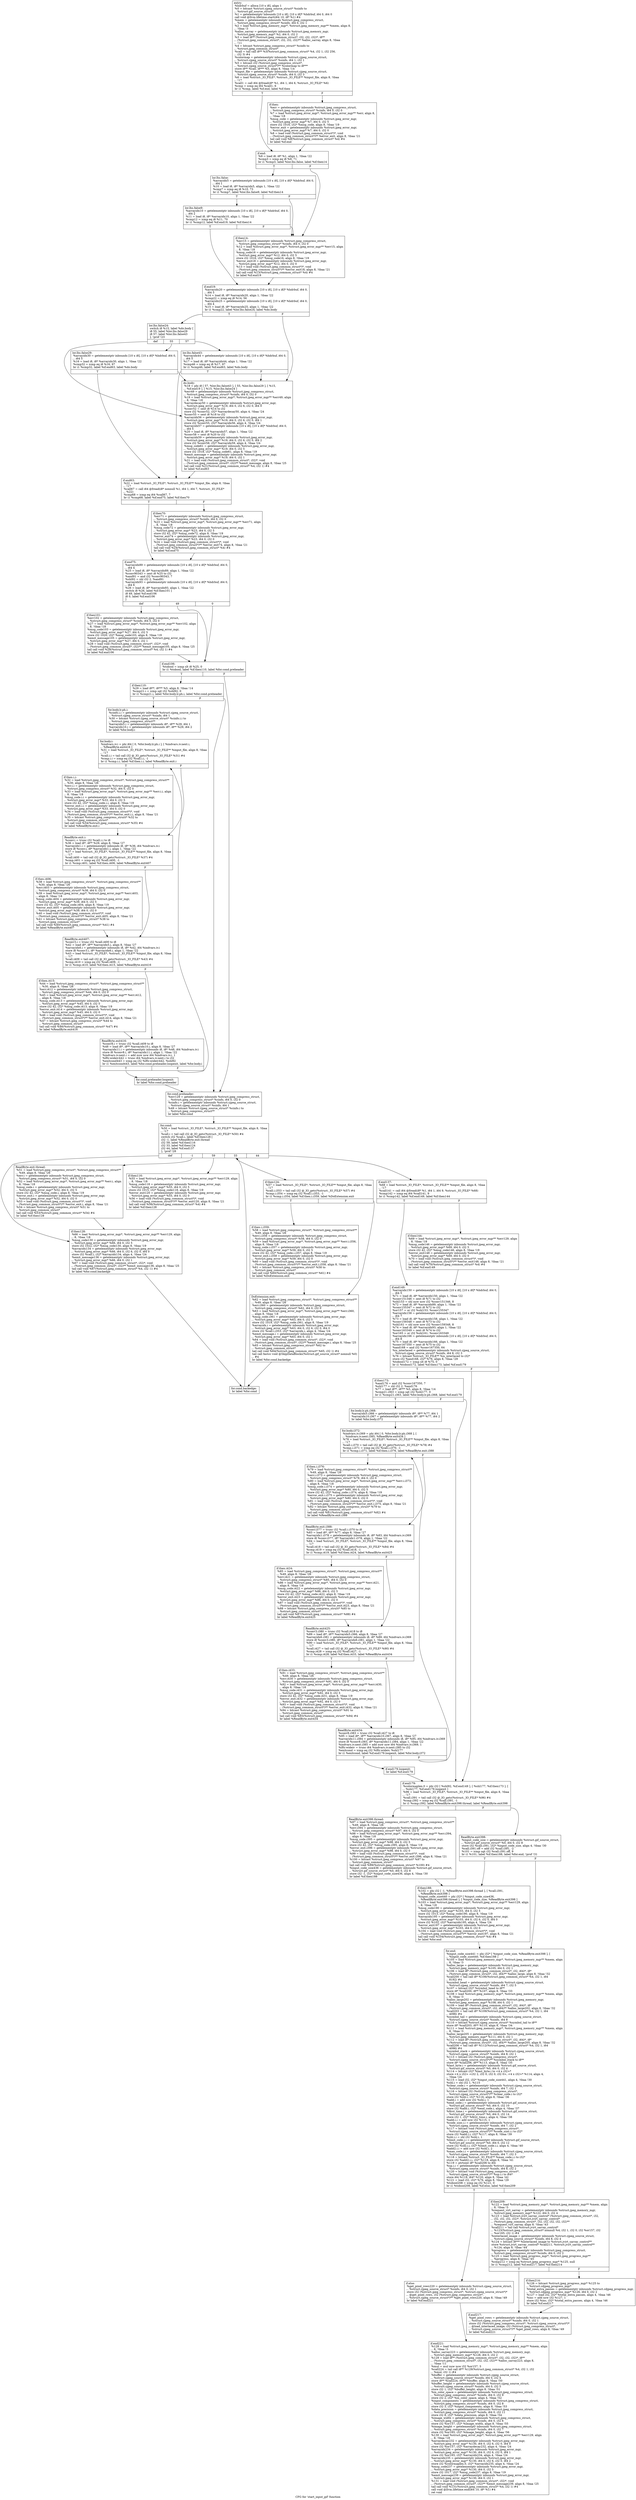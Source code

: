digraph "CFG for 'start_input_gif' function" {
	label="CFG for 'start_input_gif' function";

	Node0x69e8840 [shape=record,label="{entry:\l  %hdrbuf = alloca [10 x i8], align 1\l  %0 = bitcast %struct.cjpeg_source_struct* %sinfo to\l... %struct.gif_source_struct*\l  %1 = getelementptr inbounds [10 x i8], [10 x i8]* %hdrbuf, i64 0, i64 0\l  call void @llvm.lifetime.start(i64 10, i8* %1) #4\l  %mem = getelementptr inbounds %struct.jpeg_compress_struct,\l... %struct.jpeg_compress_struct* %cinfo, i64 0, i32 1\l  %2 = load %struct.jpeg_memory_mgr*, %struct.jpeg_memory_mgr** %mem, align 8,\l... !tbaa !3\l  %alloc_sarray = getelementptr inbounds %struct.jpeg_memory_mgr,\l... %struct.jpeg_memory_mgr* %2, i64 0, i32 2\l  %3 = load i8** (%struct.jpeg_common_struct*, i32, i32, i32)*, i8**\l... (%struct.jpeg_common_struct*, i32, i32, i32)** %alloc_sarray, align 8, !tbaa\l... !11\l  %4 = bitcast %struct.jpeg_compress_struct* %cinfo to\l... %struct.jpeg_common_struct*\l  %call = tail call i8** %3(%struct.jpeg_common_struct* %4, i32 1, i32 256,\l... i32 3) #4\l  %colormap = getelementptr inbounds %struct.cjpeg_source_struct,\l... %struct.cjpeg_source_struct* %sinfo, i64 1, i32 1\l  %5 = bitcast i32 (%struct.jpeg_compress_struct*,\l... %struct.cjpeg_source_struct*)** %colormap to i8***\l  store i8** %call, i8*** %5, align 8, !tbaa !14\l  %input_file = getelementptr inbounds %struct.cjpeg_source_struct,\l... %struct.cjpeg_source_struct* %sinfo, i64 0, i32 3\l  %6 = load %struct._IO_FILE*, %struct._IO_FILE** %input_file, align 8, !tbaa\l... !17\l  %call1 = call i64 @fread(i8* %1, i64 1, i64 6, %struct._IO_FILE* %6)\l  %cmp = icmp eq i64 %call1, 6\l  br i1 %cmp, label %if.end, label %if.then\l|{<s0>T|<s1>F}}"];
	Node0x69e8840:s0 -> Node0x69ea860;
	Node0x69e8840:s1 -> Node0x69ea930;
	Node0x69ea930 [shape=record,label="{if.then:                                          \l  %err = getelementptr inbounds %struct.jpeg_compress_struct,\l... %struct.jpeg_compress_struct* %cinfo, i64 0, i32 0\l  %7 = load %struct.jpeg_error_mgr*, %struct.jpeg_error_mgr** %err, align 8,\l... !tbaa !18\l  %msg_code = getelementptr inbounds %struct.jpeg_error_mgr,\l... %struct.jpeg_error_mgr* %7, i64 0, i32 5\l  store i32 1016, i32* %msg_code, align 8, !tbaa !19\l  %error_exit = getelementptr inbounds %struct.jpeg_error_mgr,\l... %struct.jpeg_error_mgr* %7, i64 0, i32 0\l  %8 = load void (%struct.jpeg_common_struct*)*, void\l... (%struct.jpeg_common_struct*)** %error_exit, align 8, !tbaa !21\l  tail call void %8(%struct.jpeg_common_struct* %4) #4\l  br label %if.end\l}"];
	Node0x69ea930 -> Node0x69ea860;
	Node0x69ea860 [shape=record,label="{if.end:                                           \l  %9 = load i8, i8* %1, align 1, !tbaa !22\l  %cmp3 = icmp eq i8 %9, 71\l  br i1 %cmp3, label %lor.lhs.false, label %if.then14\l|{<s0>T|<s1>F}}"];
	Node0x69ea860:s0 -> Node0x69eb650;
	Node0x69ea860:s1 -> Node0x69eb730;
	Node0x69eb650 [shape=record,label="{lor.lhs.false:                                    \l  %arrayidx5 = getelementptr inbounds [10 x i8], [10 x i8]* %hdrbuf, i64 0,\l... i64 1\l  %10 = load i8, i8* %arrayidx5, align 1, !tbaa !22\l  %cmp7 = icmp eq i8 %10, 73\l  br i1 %cmp7, label %lor.lhs.false9, label %if.then14\l|{<s0>T|<s1>F}}"];
	Node0x69eb650:s0 -> Node0x69ec060;
	Node0x69eb650:s1 -> Node0x69eb730;
	Node0x69ec060 [shape=record,label="{lor.lhs.false9:                                   \l  %arrayidx10 = getelementptr inbounds [10 x i8], [10 x i8]* %hdrbuf, i64 0,\l... i64 2\l  %11 = load i8, i8* %arrayidx10, align 1, !tbaa !22\l  %cmp12 = icmp eq i8 %11, 70\l  br i1 %cmp12, label %if.end19, label %if.then14\l|{<s0>T|<s1>F}}"];
	Node0x69ec060:s0 -> Node0x69ec3c0;
	Node0x69ec060:s1 -> Node0x69eb730;
	Node0x69eb730 [shape=record,label="{if.then14:                                        \l  %err15 = getelementptr inbounds %struct.jpeg_compress_struct,\l... %struct.jpeg_compress_struct* %cinfo, i64 0, i32 0\l  %12 = load %struct.jpeg_error_mgr*, %struct.jpeg_error_mgr** %err15, align\l... 8, !tbaa !18\l  %msg_code16 = getelementptr inbounds %struct.jpeg_error_mgr,\l... %struct.jpeg_error_mgr* %12, i64 0, i32 5\l  store i32 1016, i32* %msg_code16, align 8, !tbaa !19\l  %error_exit18 = getelementptr inbounds %struct.jpeg_error_mgr,\l... %struct.jpeg_error_mgr* %12, i64 0, i32 0\l  %13 = load void (%struct.jpeg_common_struct*)*, void\l... (%struct.jpeg_common_struct*)** %error_exit18, align 8, !tbaa !21\l  tail call void %13(%struct.jpeg_common_struct* %4) #4\l  br label %if.end19\l}"];
	Node0x69eb730 -> Node0x69ec3c0;
	Node0x69ec3c0 [shape=record,label="{if.end19:                                         \l  %arrayidx20 = getelementptr inbounds [10 x i8], [10 x i8]* %hdrbuf, i64 0,\l... i64 3\l  %14 = load i8, i8* %arrayidx20, align 1, !tbaa !22\l  %cmp22 = icmp eq i8 %14, 56\l  %arrayidx25 = getelementptr inbounds [10 x i8], [10 x i8]* %hdrbuf, i64 0,\l... i64 4\l  %15 = load i8, i8* %arrayidx25, align 1, !tbaa !22\l  br i1 %cmp22, label %lor.lhs.false24, label %do.body\l|{<s0>T|<s1>F}}"];
	Node0x69ec3c0:s0 -> Node0x69ee0f0;
	Node0x69ec3c0:s1 -> Node0x69ee1d0;
	Node0x69ee0f0 [shape=record,label="{lor.lhs.false24:                                  \l  switch i8 %15, label %do.body [\l    i8 55, label %lor.lhs.false29\l    i8 57, label %lor.lhs.false43\l  ], !prof !23\l|{<s0>def|<s1>55|<s2>57}}"];
	Node0x69ee0f0:s0 -> Node0x69ee1d0;
	Node0x69ee0f0:s1 -> Node0x69ee370;
	Node0x69ee0f0:s2 -> Node0x69ee430;
	Node0x69ee370 [shape=record,label="{lor.lhs.false29:                                  \l  %arrayidx30 = getelementptr inbounds [10 x i8], [10 x i8]* %hdrbuf, i64 0,\l... i64 5\l  %16 = load i8, i8* %arrayidx30, align 1, !tbaa !22\l  %cmp32 = icmp eq i8 %16, 97\l  br i1 %cmp32, label %if.end63, label %do.body\l|{<s0>T|<s1>F}}"];
	Node0x69ee370:s0 -> Node0x69eedd0;
	Node0x69ee370:s1 -> Node0x69ee1d0;
	Node0x69ee430 [shape=record,label="{lor.lhs.false43:                                  \l  %arrayidx44 = getelementptr inbounds [10 x i8], [10 x i8]* %hdrbuf, i64 0,\l... i64 5\l  %17 = load i8, i8* %arrayidx44, align 1, !tbaa !22\l  %cmp46 = icmp eq i8 %17, 97\l  br i1 %cmp46, label %if.end63, label %do.body\l|{<s0>T|<s1>F}}"];
	Node0x69ee430:s0 -> Node0x69eedd0;
	Node0x69ee430:s1 -> Node0x69ee1d0;
	Node0x69ee1d0 [shape=record,label="{do.body:                                          \l  %18 = phi i8 [ 57, %lor.lhs.false43 ], [ 55, %lor.lhs.false29 ], [ %15,\l... %if.end19 ], [ %15, %lor.lhs.false24 ]\l  %err49 = getelementptr inbounds %struct.jpeg_compress_struct,\l... %struct.jpeg_compress_struct* %cinfo, i64 0, i32 0\l  %19 = load %struct.jpeg_error_mgr*, %struct.jpeg_error_mgr** %err49, align\l... 8, !tbaa !18\l  %arraydecay50 = getelementptr inbounds %struct.jpeg_error_mgr,\l... %struct.jpeg_error_mgr* %19, i64 0, i32 6, i32 0, i64 0\l  %conv52 = sext i8 %14 to i32\l  store i32 %conv52, i32* %arraydecay50, align 4, !tbaa !24\l  %conv55 = sext i8 %18 to i32\l  %arrayidx56 = getelementptr inbounds %struct.jpeg_error_mgr,\l... %struct.jpeg_error_mgr* %19, i64 0, i32 6, i32 0, i64 1\l  store i32 %conv55, i32* %arrayidx56, align 4, !tbaa !24\l  %arrayidx57 = getelementptr inbounds [10 x i8], [10 x i8]* %hdrbuf, i64 0,\l... i64 5\l  %20 = load i8, i8* %arrayidx57, align 1, !tbaa !22\l  %conv58 = sext i8 %20 to i32\l  %arrayidx59 = getelementptr inbounds %struct.jpeg_error_mgr,\l... %struct.jpeg_error_mgr* %19, i64 0, i32 6, i32 0, i64 2\l  store i32 %conv58, i32* %arrayidx59, align 4, !tbaa !24\l  %msg_code61 = getelementptr inbounds %struct.jpeg_error_mgr,\l... %struct.jpeg_error_mgr* %19, i64 0, i32 5\l  store i32 1018, i32* %msg_code61, align 8, !tbaa !19\l  %emit_message = getelementptr inbounds %struct.jpeg_error_mgr,\l... %struct.jpeg_error_mgr* %19, i64 0, i32 1\l  %21 = load void (%struct.jpeg_common_struct*, i32)*, void\l... (%struct.jpeg_common_struct*, i32)** %emit_message, align 8, !tbaa !25\l  tail call void %21(%struct.jpeg_common_struct* %4, i32 1) #4\l  br label %if.end63\l}"];
	Node0x69ee1d0 -> Node0x69eedd0;
	Node0x69eedd0 [shape=record,label="{if.end63:                                         \l  %22 = load %struct._IO_FILE*, %struct._IO_FILE** %input_file, align 8, !tbaa\l... !17\l  %call67 = call i64 @fread(i8* nonnull %1, i64 1, i64 7, %struct._IO_FILE*\l... %22)\l  %cmp68 = icmp eq i64 %call67, 7\l  br i1 %cmp68, label %if.end75, label %if.then70\l|{<s0>T|<s1>F}}"];
	Node0x69eedd0:s0 -> Node0x69f12d0;
	Node0x69eedd0:s1 -> Node0x69f1380;
	Node0x69f1380 [shape=record,label="{if.then70:                                        \l  %err71 = getelementptr inbounds %struct.jpeg_compress_struct,\l... %struct.jpeg_compress_struct* %cinfo, i64 0, i32 0\l  %23 = load %struct.jpeg_error_mgr*, %struct.jpeg_error_mgr** %err71, align\l... 8, !tbaa !18\l  %msg_code72 = getelementptr inbounds %struct.jpeg_error_mgr,\l... %struct.jpeg_error_mgr* %23, i64 0, i32 5\l  store i32 42, i32* %msg_code72, align 8, !tbaa !19\l  %error_exit74 = getelementptr inbounds %struct.jpeg_error_mgr,\l... %struct.jpeg_error_mgr* %23, i64 0, i32 0\l  %24 = load void (%struct.jpeg_common_struct*)*, void\l... (%struct.jpeg_common_struct*)** %error_exit74, align 8, !tbaa !21\l  tail call void %24(%struct.jpeg_common_struct* %4) #4\l  br label %if.end75\l}"];
	Node0x69f1380 -> Node0x69f12d0;
	Node0x69f12d0 [shape=record,label="{if.end75:                                         \l  %arrayidx89 = getelementptr inbounds [10 x i8], [10 x i8]* %hdrbuf, i64 0,\l... i64 4\l  %25 = load i8, i8* %arrayidx89, align 1, !tbaa !22\l  %conv90343 = zext i8 %25 to i32\l  %and91 = and i32 %conv90343, 7\l  %shl92 = shl i32 2, %and91\l  %arrayidx93 = getelementptr inbounds [10 x i8], [10 x i8]* %hdrbuf, i64 0,\l... i64 6\l  %26 = load i8, i8* %arrayidx93, align 1, !tbaa !22\l  switch i8 %26, label %if.then101 [\l    i8 49, label %if.end106\l    i8 0, label %if.end106\l  ]\l|{<s0>def|<s1>49|<s2>0}}"];
	Node0x69f12d0:s0 -> Node0x69f1de0;
	Node0x69f12d0:s1 -> Node0x69f1f00;
	Node0x69f12d0:s2 -> Node0x69f1f00;
	Node0x69f1de0 [shape=record,label="{if.then101:                                       \l  %err102 = getelementptr inbounds %struct.jpeg_compress_struct,\l... %struct.jpeg_compress_struct* %cinfo, i64 0, i32 0\l  %27 = load %struct.jpeg_error_mgr*, %struct.jpeg_error_mgr** %err102, align\l... 8, !tbaa !18\l  %msg_code103 = getelementptr inbounds %struct.jpeg_error_mgr,\l... %struct.jpeg_error_mgr* %27, i64 0, i32 5\l  store i32 1020, i32* %msg_code103, align 8, !tbaa !19\l  %emit_message105 = getelementptr inbounds %struct.jpeg_error_mgr,\l... %struct.jpeg_error_mgr* %27, i64 0, i32 1\l  %28 = load void (%struct.jpeg_common_struct*, i32)*, void\l... (%struct.jpeg_common_struct*, i32)** %emit_message105, align 8, !tbaa !25\l  tail call void %28(%struct.jpeg_common_struct* %4, i32 1) #4\l  br label %if.end106\l}"];
	Node0x69f1de0 -> Node0x69f1f00;
	Node0x69f1f00 [shape=record,label="{if.end106:                                        \l  %tobool = icmp slt i8 %25, 0\l  br i1 %tobool, label %if.then110, label %for.cond.preheader\l|{<s0>T|<s1>F}}"];
	Node0x69f1f00:s0 -> Node0x69f2ce0;
	Node0x69f1f00:s1 -> Node0x69f2d90;
	Node0x69f2ce0 [shape=record,label="{if.then110:                                       \l  %29 = load i8**, i8*** %5, align 8, !tbaa !14\l  %cmp21.i = icmp sgt i32 %shl92, 0\l  br i1 %cmp21.i, label %for.body.lr.ph.i, label %for.cond.preheader\l|{<s0>T|<s1>F}}"];
	Node0x69f2ce0:s0 -> Node0x69f35c0;
	Node0x69f2ce0:s1 -> Node0x69f2d90;
	Node0x69f35c0 [shape=record,label="{for.body.lr.ph.i:                                 \l  %cinfo.i.i = getelementptr inbounds %struct.cjpeg_source_struct,\l... %struct.cjpeg_source_struct* %sinfo, i64 1\l  %30 = bitcast %struct.cjpeg_source_struct* %cinfo.i.i to\l... %struct.jpeg_compress_struct**\l  %arrayidx5.i = getelementptr inbounds i8*, i8** %29, i64 1\l  %arrayidx10.i = getelementptr inbounds i8*, i8** %29, i64 2\l  br label %for.body.i\l}"];
	Node0x69f35c0 -> Node0x69f3990;
	Node0x69f3990 [shape=record,label="{for.body.i:                                       \l  %indvars.iv.i = phi i64 [ 0, %for.body.lr.ph.i ], [ %indvars.iv.next.i,\l... %ReadByte.exit416 ]\l  %31 = load %struct._IO_FILE*, %struct._IO_FILE** %input_file, align 8, !tbaa\l... !17\l  %call.i.i = tail call i32 @_IO_getc(%struct._IO_FILE* %31) #4\l  %cmp.i.i = icmp eq i32 %call.i.i, -1\l  br i1 %cmp.i.i, label %if.then.i.i, label %ReadByte.exit.i\l|{<s0>T|<s1>F}}"];
	Node0x69f3990:s0 -> Node0x69f40e0;
	Node0x69f3990:s1 -> Node0x69ee510;
	Node0x69f40e0 [shape=record,label="{if.then.i.i:                                      \l  %32 = load %struct.jpeg_compress_struct*, %struct.jpeg_compress_struct**\l... %30, align 8, !tbaa !26\l  %err.i.i = getelementptr inbounds %struct.jpeg_compress_struct,\l... %struct.jpeg_compress_struct* %32, i64 0, i32 0\l  %33 = load %struct.jpeg_error_mgr*, %struct.jpeg_error_mgr** %err.i.i, align\l... 8, !tbaa !18\l  %msg_code.i.i = getelementptr inbounds %struct.jpeg_error_mgr,\l... %struct.jpeg_error_mgr* %33, i64 0, i32 5\l  store i32 42, i32* %msg_code.i.i, align 8, !tbaa !19\l  %error_exit.i.i = getelementptr inbounds %struct.jpeg_error_mgr,\l... %struct.jpeg_error_mgr* %33, i64 0, i32 0\l  %34 = load void (%struct.jpeg_common_struct*)*, void\l... (%struct.jpeg_common_struct*)** %error_exit.i.i, align 8, !tbaa !21\l  %35 = bitcast %struct.jpeg_compress_struct* %32 to\l... %struct.jpeg_common_struct*\l  tail call void %34(%struct.jpeg_common_struct* %35) #4\l  br label %ReadByte.exit.i\l}"];
	Node0x69f40e0 -> Node0x69ee510;
	Node0x69ee510 [shape=record,label="{ReadByte.exit.i:                                  \l  %conv.i = trunc i32 %call.i.i to i8\l  %36 = load i8*, i8** %29, align 8, !tbaa !27\l  %arrayidx1.i = getelementptr inbounds i8, i8* %36, i64 %indvars.iv.i\l  store i8 %conv.i, i8* %arrayidx1.i, align 1, !tbaa !22\l  %37 = load %struct._IO_FILE*, %struct._IO_FILE** %input_file, align 8, !tbaa\l... !17\l  %call.i400 = tail call i32 @_IO_getc(%struct._IO_FILE* %37) #4\l  %cmp.i401 = icmp eq i32 %call.i400, -1\l  br i1 %cmp.i401, label %if.then.i406, label %ReadByte.exit407\l|{<s0>T|<s1>F}}"];
	Node0x69ee510:s0 -> Node0x69e61a0;
	Node0x69ee510:s1 -> Node0x69e62b0;
	Node0x69e61a0 [shape=record,label="{if.then.i406:                                     \l  %38 = load %struct.jpeg_compress_struct*, %struct.jpeg_compress_struct**\l... %30, align 8, !tbaa !26\l  %err.i403 = getelementptr inbounds %struct.jpeg_compress_struct,\l... %struct.jpeg_compress_struct* %38, i64 0, i32 0\l  %39 = load %struct.jpeg_error_mgr*, %struct.jpeg_error_mgr** %err.i403,\l... align 8, !tbaa !18\l  %msg_code.i404 = getelementptr inbounds %struct.jpeg_error_mgr,\l... %struct.jpeg_error_mgr* %39, i64 0, i32 5\l  store i32 42, i32* %msg_code.i404, align 8, !tbaa !19\l  %error_exit.i405 = getelementptr inbounds %struct.jpeg_error_mgr,\l... %struct.jpeg_error_mgr* %39, i64 0, i32 0\l  %40 = load void (%struct.jpeg_common_struct*)*, void\l... (%struct.jpeg_common_struct*)** %error_exit.i405, align 8, !tbaa !21\l  %41 = bitcast %struct.jpeg_compress_struct* %38 to\l... %struct.jpeg_common_struct*\l  tail call void %40(%struct.jpeg_common_struct* %41) #4\l  br label %ReadByte.exit407\l}"];
	Node0x69e61a0 -> Node0x69e62b0;
	Node0x69e62b0 [shape=record,label="{ReadByte.exit407:                                 \l  %conv3.i = trunc i32 %call.i400 to i8\l  %42 = load i8*, i8** %arrayidx5.i, align 8, !tbaa !27\l  %arrayidx6.i = getelementptr inbounds i8, i8* %42, i64 %indvars.iv.i\l  store i8 %conv3.i, i8* %arrayidx6.i, align 1, !tbaa !22\l  %43 = load %struct._IO_FILE*, %struct._IO_FILE** %input_file, align 8, !tbaa\l... !17\l  %call.i409 = tail call i32 @_IO_getc(%struct._IO_FILE* %43) #4\l  %cmp.i410 = icmp eq i32 %call.i409, -1\l  br i1 %cmp.i410, label %if.then.i415, label %ReadByte.exit416\l|{<s0>T|<s1>F}}"];
	Node0x69e62b0:s0 -> Node0x69e6d90;
	Node0x69e62b0:s1 -> Node0x69f3b40;
	Node0x69e6d90 [shape=record,label="{if.then.i415:                                     \l  %44 = load %struct.jpeg_compress_struct*, %struct.jpeg_compress_struct**\l... %30, align 8, !tbaa !26\l  %err.i412 = getelementptr inbounds %struct.jpeg_compress_struct,\l... %struct.jpeg_compress_struct* %44, i64 0, i32 0\l  %45 = load %struct.jpeg_error_mgr*, %struct.jpeg_error_mgr** %err.i412,\l... align 8, !tbaa !18\l  %msg_code.i413 = getelementptr inbounds %struct.jpeg_error_mgr,\l... %struct.jpeg_error_mgr* %45, i64 0, i32 5\l  store i32 42, i32* %msg_code.i413, align 8, !tbaa !19\l  %error_exit.i414 = getelementptr inbounds %struct.jpeg_error_mgr,\l... %struct.jpeg_error_mgr* %45, i64 0, i32 0\l  %46 = load void (%struct.jpeg_common_struct*)*, void\l... (%struct.jpeg_common_struct*)** %error_exit.i414, align 8, !tbaa !21\l  %47 = bitcast %struct.jpeg_compress_struct* %44 to\l... %struct.jpeg_common_struct*\l  tail call void %46(%struct.jpeg_common_struct* %47) #4\l  br label %ReadByte.exit416\l}"];
	Node0x69e6d90 -> Node0x69f3b40;
	Node0x69f3b40 [shape=record,label="{ReadByte.exit416:                                 \l  %conv8.i = trunc i32 %call.i409 to i8\l  %48 = load i8*, i8** %arrayidx10.i, align 8, !tbaa !27\l  %arrayidx11.i = getelementptr inbounds i8, i8* %48, i64 %indvars.iv.i\l  store i8 %conv8.i, i8* %arrayidx11.i, align 1, !tbaa !22\l  %indvars.iv.next.i = add nuw nsw i64 %indvars.iv.i, 1\l  %lftr.wideiv442 = trunc i64 %indvars.iv.next.i to i32\l  %exitcond443 = icmp eq i32 %lftr.wideiv442, %shl92\l  br i1 %exitcond443, label %for.cond.preheader.loopexit, label %for.body.i\l|{<s0>T|<s1>F}}"];
	Node0x69f3b40:s0 -> Node0x69f8f40;
	Node0x69f3b40:s1 -> Node0x69f3990;
	Node0x69f8f40 [shape=record,label="{for.cond.preheader.loopexit:                      \l  br label %for.cond.preheader\l}"];
	Node0x69f8f40 -> Node0x69f2d90;
	Node0x69f2d90 [shape=record,label="{for.cond.preheader:                               \l  %err129 = getelementptr inbounds %struct.jpeg_compress_struct,\l... %struct.jpeg_compress_struct* %cinfo, i64 0, i32 0\l  %cinfo.i = getelementptr inbounds %struct.cjpeg_source_struct,\l... %struct.cjpeg_source_struct* %sinfo, i64 1\l  %49 = bitcast %struct.cjpeg_source_struct* %cinfo.i to\l... %struct.jpeg_compress_struct**\l  br label %for.cond\l}"];
	Node0x69f2d90 -> Node0x69f91e0;
	Node0x69f91e0 [shape=record,label="{for.cond:                                         \l  %50 = load %struct._IO_FILE*, %struct._IO_FILE** %input_file, align 8, !tbaa\l... !17\l  %call.i = tail call i32 @_IO_getc(%struct._IO_FILE* %50) #4\l  switch i32 %call.i, label %if.then128 [\l    i32 -1, label %ReadByte.exit.thread\l    i32 59, label %if.then116\l    i32 33, label %if.then124\l    i32 44, label %if.end137\l  ], !prof !28\l|{<s0>def|<s1>-1|<s2>59|<s3>33|<s4>44}}"];
	Node0x69f91e0:s0 -> Node0x69f93f0;
	Node0x69f91e0:s1 -> Node0x69f94a0;
	Node0x69f91e0:s2 -> Node0x69f95a0;
	Node0x69f91e0:s3 -> Node0x69f9690;
	Node0x69f91e0:s4 -> Node0x69f97b0;
	Node0x69f94a0 [shape=record,label="{ReadByte.exit.thread:                             \l  %51 = load %struct.jpeg_compress_struct*, %struct.jpeg_compress_struct**\l... %49, align 8, !tbaa !26\l  %err.i = getelementptr inbounds %struct.jpeg_compress_struct,\l... %struct.jpeg_compress_struct* %51, i64 0, i32 0\l  %52 = load %struct.jpeg_error_mgr*, %struct.jpeg_error_mgr** %err.i, align\l... 8, !tbaa !18\l  %msg_code.i = getelementptr inbounds %struct.jpeg_error_mgr,\l... %struct.jpeg_error_mgr* %52, i64 0, i32 5\l  store i32 42, i32* %msg_code.i, align 8, !tbaa !19\l  %error_exit.i = getelementptr inbounds %struct.jpeg_error_mgr,\l... %struct.jpeg_error_mgr* %52, i64 0, i32 0\l  %53 = load void (%struct.jpeg_common_struct*)*, void\l... (%struct.jpeg_common_struct*)** %error_exit.i, align 8, !tbaa !21\l  %54 = bitcast %struct.jpeg_compress_struct* %51 to\l... %struct.jpeg_common_struct*\l  tail call void %53(%struct.jpeg_common_struct* %54) #4\l  br label %if.then128\l}"];
	Node0x69f94a0 -> Node0x69f93f0;
	Node0x69f95a0 [shape=record,label="{if.then116:                                       \l  %55 = load %struct.jpeg_error_mgr*, %struct.jpeg_error_mgr** %err129, align\l... 8, !tbaa !18\l  %msg_code118 = getelementptr inbounds %struct.jpeg_error_mgr,\l... %struct.jpeg_error_mgr* %55, i64 0, i32 5\l  store i32 1015, i32* %msg_code118, align 8, !tbaa !19\l  %error_exit120 = getelementptr inbounds %struct.jpeg_error_mgr,\l... %struct.jpeg_error_mgr* %55, i64 0, i32 0\l  %56 = load void (%struct.jpeg_common_struct*)*, void\l... (%struct.jpeg_common_struct*)** %error_exit120, align 8, !tbaa !21\l  tail call void %56(%struct.jpeg_common_struct* %4) #4\l  br label %if.then128\l}"];
	Node0x69f95a0 -> Node0x69f93f0;
	Node0x69f9690 [shape=record,label="{if.then124:                                       \l  %57 = load %struct._IO_FILE*, %struct._IO_FILE** %input_file, align 8, !tbaa\l... !17\l  %call.i.i353 = tail call i32 @_IO_getc(%struct._IO_FILE* %57) #4\l  %cmp.i.i354 = icmp eq i32 %call.i.i353, -1\l  br i1 %cmp.i.i354, label %if.then.i.i359, label %DoExtension.exit\l|{<s0>T|<s1>F}}"];
	Node0x69f9690:s0 -> Node0x69faa90;
	Node0x69f9690:s1 -> Node0x69faba0;
	Node0x69faa90 [shape=record,label="{if.then.i.i359:                                   \l  %58 = load %struct.jpeg_compress_struct*, %struct.jpeg_compress_struct**\l... %49, align 8, !tbaa !26\l  %err.i.i356 = getelementptr inbounds %struct.jpeg_compress_struct,\l... %struct.jpeg_compress_struct* %58, i64 0, i32 0\l  %59 = load %struct.jpeg_error_mgr*, %struct.jpeg_error_mgr** %err.i.i356,\l... align 8, !tbaa !18\l  %msg_code.i.i357 = getelementptr inbounds %struct.jpeg_error_mgr,\l... %struct.jpeg_error_mgr* %59, i64 0, i32 5\l  store i32 42, i32* %msg_code.i.i357, align 8, !tbaa !19\l  %error_exit.i.i358 = getelementptr inbounds %struct.jpeg_error_mgr,\l... %struct.jpeg_error_mgr* %59, i64 0, i32 0\l  %60 = load void (%struct.jpeg_common_struct*)*, void\l... (%struct.jpeg_common_struct*)** %error_exit.i.i358, align 8, !tbaa !21\l  %61 = bitcast %struct.jpeg_compress_struct* %58 to\l... %struct.jpeg_common_struct*\l  tail call void %60(%struct.jpeg_common_struct* %61) #4\l  br label %DoExtension.exit\l}"];
	Node0x69faa90 -> Node0x69faba0;
	Node0x69faba0 [shape=record,label="{DoExtension.exit:                                 \l  %62 = load %struct.jpeg_compress_struct*, %struct.jpeg_compress_struct**\l... %49, align 8, !tbaa !26\l  %err.i360 = getelementptr inbounds %struct.jpeg_compress_struct,\l... %struct.jpeg_compress_struct* %62, i64 0, i32 0\l  %63 = load %struct.jpeg_error_mgr*, %struct.jpeg_error_mgr** %err.i360,\l... align 8, !tbaa !18\l  %msg_code.i361 = getelementptr inbounds %struct.jpeg_error_mgr,\l... %struct.jpeg_error_mgr* %63, i64 0, i32 5\l  store i32 1019, i32* %msg_code.i361, align 8, !tbaa !19\l  %arrayidx.i = getelementptr inbounds %struct.jpeg_error_mgr,\l... %struct.jpeg_error_mgr* %63, i64 0, i32 6, i32 0, i64 0\l  store i32 %call.i.i353, i32* %arrayidx.i, align 4, !tbaa !24\l  %emit_message.i = getelementptr inbounds %struct.jpeg_error_mgr,\l... %struct.jpeg_error_mgr* %63, i64 0, i32 1\l  %64 = load void (%struct.jpeg_common_struct*, i32)*, void\l... (%struct.jpeg_common_struct*, i32)** %emit_message.i, align 8, !tbaa !25\l  %65 = bitcast %struct.jpeg_compress_struct* %62 to\l... %struct.jpeg_common_struct*\l  tail call void %64(%struct.jpeg_common_struct* %65, i32 1) #4\l  tail call fastcc void @SkipDataBlocks(%struct.gif_source_struct* nonnull %0)\l... #4\l  br label %for.cond.backedge\l}"];
	Node0x69faba0 -> Node0x69fbe20;
	Node0x69fbe20 [shape=record,label="{for.cond.backedge:                                \l  br label %for.cond\l}"];
	Node0x69fbe20 -> Node0x69f91e0;
	Node0x69f93f0 [shape=record,label="{if.then128:                                       \l  %66 = load %struct.jpeg_error_mgr*, %struct.jpeg_error_mgr** %err129, align\l... 8, !tbaa !18\l  %msg_code130 = getelementptr inbounds %struct.jpeg_error_mgr,\l... %struct.jpeg_error_mgr* %66, i64 0, i32 5\l  store i32 1022, i32* %msg_code130, align 8, !tbaa !19\l  %arrayidx134 = getelementptr inbounds %struct.jpeg_error_mgr,\l... %struct.jpeg_error_mgr* %66, i64 0, i32 6, i32 0, i64 0\l  store i32 %call.i, i32* %arrayidx134, align 4, !tbaa !24\l  %emit_message136 = getelementptr inbounds %struct.jpeg_error_mgr,\l... %struct.jpeg_error_mgr* %66, i64 0, i32 1\l  %67 = load void (%struct.jpeg_common_struct*, i32)*, void\l... (%struct.jpeg_common_struct*, i32)** %emit_message136, align 8, !tbaa !25\l  tail call void %67(%struct.jpeg_common_struct* %4, i32 -1) #4\l  br label %for.cond.backedge\l}"];
	Node0x69f93f0 -> Node0x69fbe20;
	Node0x69f97b0 [shape=record,label="{if.end137:                                        \l  %68 = load %struct._IO_FILE*, %struct._IO_FILE** %input_file, align 8, !tbaa\l... !17\l  %call141 = call i64 @fread(i8* %1, i64 1, i64 9, %struct._IO_FILE* %68)\l  %cmp142 = icmp eq i64 %call141, 9\l  br i1 %cmp142, label %if.end149, label %if.then144\l|{<s0>T|<s1>F}}"];
	Node0x69f97b0:s0 -> Node0x69fc6d0;
	Node0x69f97b0:s1 -> Node0x69fc780;
	Node0x69fc780 [shape=record,label="{if.then144:                                       \l  %69 = load %struct.jpeg_error_mgr*, %struct.jpeg_error_mgr** %err129, align\l... 8, !tbaa !18\l  %msg_code146 = getelementptr inbounds %struct.jpeg_error_mgr,\l... %struct.jpeg_error_mgr* %69, i64 0, i32 5\l  store i32 42, i32* %msg_code146, align 8, !tbaa !19\l  %error_exit148 = getelementptr inbounds %struct.jpeg_error_mgr,\l... %struct.jpeg_error_mgr* %69, i64 0, i32 0\l  %70 = load void (%struct.jpeg_common_struct*)*, void\l... (%struct.jpeg_common_struct*)** %error_exit148, align 8, !tbaa !21\l  tail call void %70(%struct.jpeg_common_struct* %4) #4\l  br label %if.end149\l}"];
	Node0x69fc780 -> Node0x69fc6d0;
	Node0x69fc6d0 [shape=record,label="{if.end149:                                        \l  %arrayidx150 = getelementptr inbounds [10 x i8], [10 x i8]* %hdrbuf, i64 0,\l... i64 5\l  %71 = load i8, i8* %arrayidx150, align 1, !tbaa !22\l  %conv151346 = zext i8 %71 to i32\l  %shl153 = shl nuw nsw i32 %conv151346, 8\l  %72 = load i8, i8* %arrayidx89, align 1, !tbaa !22\l  %conv155347 = zext i8 %72 to i32\l  %or157 = or i32 %shl153, %conv155347\l  %arrayidx158 = getelementptr inbounds [10 x i8], [10 x i8]* %hdrbuf, i64 0,\l... i64 7\l  %73 = load i8, i8* %arrayidx158, align 1, !tbaa !22\l  %conv159348 = zext i8 %73 to i32\l  %shl161 = shl nuw nsw i32 %conv159348, 8\l  %74 = load i8, i8* %arrayidx93, align 1, !tbaa !22\l  %conv163349 = zext i8 %74 to i32\l  %or165 = or i32 %shl161, %conv163349\l  %arrayidx166 = getelementptr inbounds [10 x i8], [10 x i8]* %hdrbuf, i64 0,\l... i64 8\l  %75 = load i8, i8* %arrayidx166, align 1, !tbaa !22\l  %conv167350 = zext i8 %75 to i32\l  %and168 = and i32 %conv167350, 64\l  %is_interlaced = getelementptr inbounds %struct.cjpeg_source_struct,\l... %struct.cjpeg_source_struct* %sinfo, i64 8, i32 3\l  %76 = bitcast %struct._IO_FILE** %is_interlaced to i32*\l  store i32 %and168, i32* %76, align 8, !tbaa !29\l  %tobool172 = icmp slt i8 %75, 0\l  br i1 %tobool172, label %if.then173, label %if.end179\l|{<s0>T|<s1>F}}"];
	Node0x69fc6d0:s0 -> Node0x69fdb00;
	Node0x69fc6d0:s1 -> Node0x69fdbe0;
	Node0x69fdb00 [shape=record,label="{if.then173:                                       \l  %and176 = and i32 %conv167350, 7\l  %shl177 = shl i32 2, %and176\l  %77 = load i8**, i8*** %5, align 8, !tbaa !14\l  %cmp21.i363 = icmp sgt i32 %shl177, 0\l  br i1 %cmp21.i363, label %for.body.lr.ph.i368, label %if.end179\l|{<s0>T|<s1>F}}"];
	Node0x69fdb00:s0 -> Node0x69fdf70;
	Node0x69fdb00:s1 -> Node0x69fdbe0;
	Node0x69fdf70 [shape=record,label="{for.body.lr.ph.i368:                              \l  %arrayidx5.i366 = getelementptr inbounds i8*, i8** %77, i64 1\l  %arrayidx10.i367 = getelementptr inbounds i8*, i8** %77, i64 2\l  br label %for.body.i372\l}"];
	Node0x69fdf70 -> Node0x69fe280;
	Node0x69fe280 [shape=record,label="{for.body.i372:                                    \l  %indvars.iv.i369 = phi i64 [ 0, %for.body.lr.ph.i368 ], [\l... %indvars.iv.next.i385, %ReadByte.exit434 ]\l  %78 = load %struct._IO_FILE*, %struct._IO_FILE** %input_file, align 8, !tbaa\l... !17\l  %call.i.i370 = tail call i32 @_IO_getc(%struct._IO_FILE* %78) #4\l  %cmp.i.i371 = icmp eq i32 %call.i.i370, -1\l  br i1 %cmp.i.i371, label %if.then.i.i376, label %ReadByte.exit.i388\l|{<s0>T|<s1>F}}"];
	Node0x69fe280:s0 -> Node0x69f5cf0;
	Node0x69fe280:s1 -> Node0x69f5e00;
	Node0x69f5cf0 [shape=record,label="{if.then.i.i376:                                   \l  %79 = load %struct.jpeg_compress_struct*, %struct.jpeg_compress_struct**\l... %49, align 8, !tbaa !26\l  %err.i.i373 = getelementptr inbounds %struct.jpeg_compress_struct,\l... %struct.jpeg_compress_struct* %79, i64 0, i32 0\l  %80 = load %struct.jpeg_error_mgr*, %struct.jpeg_error_mgr** %err.i.i373,\l... align 8, !tbaa !18\l  %msg_code.i.i374 = getelementptr inbounds %struct.jpeg_error_mgr,\l... %struct.jpeg_error_mgr* %80, i64 0, i32 5\l  store i32 42, i32* %msg_code.i.i374, align 8, !tbaa !19\l  %error_exit.i.i375 = getelementptr inbounds %struct.jpeg_error_mgr,\l... %struct.jpeg_error_mgr* %80, i64 0, i32 0\l  %81 = load void (%struct.jpeg_common_struct*)*, void\l... (%struct.jpeg_common_struct*)** %error_exit.i.i375, align 8, !tbaa !21\l  %82 = bitcast %struct.jpeg_compress_struct* %79 to\l... %struct.jpeg_common_struct*\l  tail call void %81(%struct.jpeg_common_struct* %82) #4\l  br label %ReadByte.exit.i388\l}"];
	Node0x69f5cf0 -> Node0x69f5e00;
	Node0x69f5e00 [shape=record,label="{ReadByte.exit.i388:                               \l  %conv.i377 = trunc i32 %call.i.i370 to i8\l  %83 = load i8*, i8** %77, align 8, !tbaa !27\l  %arrayidx1.i378 = getelementptr inbounds i8, i8* %83, i64 %indvars.iv.i369\l  store i8 %conv.i377, i8* %arrayidx1.i378, align 1, !tbaa !22\l  %84 = load %struct._IO_FILE*, %struct._IO_FILE** %input_file, align 8, !tbaa\l... !17\l  %call.i418 = tail call i32 @_IO_getc(%struct._IO_FILE* %84) #4\l  %cmp.i419 = icmp eq i32 %call.i418, -1\l  br i1 %cmp.i419, label %if.then.i424, label %ReadByte.exit425\l|{<s0>T|<s1>F}}"];
	Node0x69f5e00:s0 -> Node0x69f4790;
	Node0x69f5e00:s1 -> Node0x69f48a0;
	Node0x69f4790 [shape=record,label="{if.then.i424:                                     \l  %85 = load %struct.jpeg_compress_struct*, %struct.jpeg_compress_struct**\l... %49, align 8, !tbaa !26\l  %err.i421 = getelementptr inbounds %struct.jpeg_compress_struct,\l... %struct.jpeg_compress_struct* %85, i64 0, i32 0\l  %86 = load %struct.jpeg_error_mgr*, %struct.jpeg_error_mgr** %err.i421,\l... align 8, !tbaa !18\l  %msg_code.i422 = getelementptr inbounds %struct.jpeg_error_mgr,\l... %struct.jpeg_error_mgr* %86, i64 0, i32 5\l  store i32 42, i32* %msg_code.i422, align 8, !tbaa !19\l  %error_exit.i423 = getelementptr inbounds %struct.jpeg_error_mgr,\l... %struct.jpeg_error_mgr* %86, i64 0, i32 0\l  %87 = load void (%struct.jpeg_common_struct*)*, void\l... (%struct.jpeg_common_struct*)** %error_exit.i423, align 8, !tbaa !21\l  %88 = bitcast %struct.jpeg_compress_struct* %85 to\l... %struct.jpeg_common_struct*\l  tail call void %87(%struct.jpeg_common_struct* %88) #4\l  br label %ReadByte.exit425\l}"];
	Node0x69f4790 -> Node0x69f48a0;
	Node0x69f48a0 [shape=record,label="{ReadByte.exit425:                                 \l  %conv3.i380 = trunc i32 %call.i418 to i8\l  %89 = load i8*, i8** %arrayidx5.i366, align 8, !tbaa !27\l  %arrayidx6.i381 = getelementptr inbounds i8, i8* %89, i64 %indvars.iv.i369\l  store i8 %conv3.i380, i8* %arrayidx6.i381, align 1, !tbaa !22\l  %90 = load %struct._IO_FILE*, %struct._IO_FILE** %input_file, align 8, !tbaa\l... !17\l  %call.i427 = tail call i32 @_IO_getc(%struct._IO_FILE* %90) #4\l  %cmp.i428 = icmp eq i32 %call.i427, -1\l  br i1 %cmp.i428, label %if.then.i433, label %ReadByte.exit434\l|{<s0>T|<s1>F}}"];
	Node0x69f48a0:s0 -> Node0x69f64b0;
	Node0x69f48a0:s1 -> Node0x69fe3d0;
	Node0x69f64b0 [shape=record,label="{if.then.i433:                                     \l  %91 = load %struct.jpeg_compress_struct*, %struct.jpeg_compress_struct**\l... %49, align 8, !tbaa !26\l  %err.i430 = getelementptr inbounds %struct.jpeg_compress_struct,\l... %struct.jpeg_compress_struct* %91, i64 0, i32 0\l  %92 = load %struct.jpeg_error_mgr*, %struct.jpeg_error_mgr** %err.i430,\l... align 8, !tbaa !18\l  %msg_code.i431 = getelementptr inbounds %struct.jpeg_error_mgr,\l... %struct.jpeg_error_mgr* %92, i64 0, i32 5\l  store i32 42, i32* %msg_code.i431, align 8, !tbaa !19\l  %error_exit.i432 = getelementptr inbounds %struct.jpeg_error_mgr,\l... %struct.jpeg_error_mgr* %92, i64 0, i32 0\l  %93 = load void (%struct.jpeg_common_struct*)*, void\l... (%struct.jpeg_common_struct*)** %error_exit.i432, align 8, !tbaa !21\l  %94 = bitcast %struct.jpeg_compress_struct* %91 to\l... %struct.jpeg_common_struct*\l  tail call void %93(%struct.jpeg_common_struct* %94) #4\l  br label %ReadByte.exit434\l}"];
	Node0x69f64b0 -> Node0x69fe3d0;
	Node0x69fe3d0 [shape=record,label="{ReadByte.exit434:                                 \l  %conv8.i383 = trunc i32 %call.i427 to i8\l  %95 = load i8*, i8** %arrayidx10.i367, align 8, !tbaa !27\l  %arrayidx11.i384 = getelementptr inbounds i8, i8* %95, i64 %indvars.iv.i369\l  store i8 %conv8.i383, i8* %arrayidx11.i384, align 1, !tbaa !22\l  %indvars.iv.next.i385 = add nuw nsw i64 %indvars.iv.i369, 1\l  %lftr.wideiv = trunc i64 %indvars.iv.next.i385 to i32\l  %exitcond = icmp eq i32 %lftr.wideiv, %shl177\l  br i1 %exitcond, label %if.end179.loopexit, label %for.body.i372\l|{<s0>T|<s1>F}}"];
	Node0x69fe3d0:s0 -> Node0x69f86f0;
	Node0x69fe3d0:s1 -> Node0x69fe280;
	Node0x69f86f0 [shape=record,label="{if.end179.loopexit:                               \l  br label %if.end179\l}"];
	Node0x69f86f0 -> Node0x69fdbe0;
	Node0x69fdbe0 [shape=record,label="{if.end179:                                        \l  %colormaplen.0 = phi i32 [ %shl92, %if.end149 ], [ %shl177, %if.then173 ], [\l... %shl177, %if.end179.loopexit ]\l  %96 = load %struct._IO_FILE*, %struct._IO_FILE** %input_file, align 8, !tbaa\l... !17\l  %call.i391 = tail call i32 @_IO_getc(%struct._IO_FILE* %96) #4\l  %cmp.i392 = icmp eq i32 %call.i391, -1\l  br i1 %cmp.i392, label %ReadByte.exit398.thread, label %ReadByte.exit398\l|{<s0>T|<s1>F}}"];
	Node0x69fdbe0:s0 -> Node0x69f8ac0;
	Node0x69fdbe0:s1 -> Node0x69f8ba0;
	Node0x69f8ac0 [shape=record,label="{ReadByte.exit398.thread:                          \l  %97 = load %struct.jpeg_compress_struct*, %struct.jpeg_compress_struct**\l... %49, align 8, !tbaa !26\l  %err.i394 = getelementptr inbounds %struct.jpeg_compress_struct,\l... %struct.jpeg_compress_struct* %97, i64 0, i32 0\l  %98 = load %struct.jpeg_error_mgr*, %struct.jpeg_error_mgr** %err.i394,\l... align 8, !tbaa !18\l  %msg_code.i395 = getelementptr inbounds %struct.jpeg_error_mgr,\l... %struct.jpeg_error_mgr* %98, i64 0, i32 5\l  store i32 42, i32* %msg_code.i395, align 8, !tbaa !19\l  %error_exit.i396 = getelementptr inbounds %struct.jpeg_error_mgr,\l... %struct.jpeg_error_mgr* %98, i64 0, i32 0\l  %99 = load void (%struct.jpeg_common_struct*)*, void\l... (%struct.jpeg_common_struct*)** %error_exit.i396, align 8, !tbaa !21\l  %100 = bitcast %struct.jpeg_compress_struct* %97 to\l... %struct.jpeg_common_struct*\l  tail call void %99(%struct.jpeg_common_struct* %100) #4\l  %input_code_size436 = getelementptr inbounds %struct.gif_source_struct,\l... %struct.gif_source_struct* %0, i64 0, i32 8\l  store i32 -1, i32* %input_code_size436, align 4, !tbaa !30\l  br label %if.then188\l}"];
	Node0x69f8ac0 -> Node0x69f70b0;
	Node0x69f8ba0 [shape=record,label="{ReadByte.exit398:                                 \l  %input_code_size = getelementptr inbounds %struct.gif_source_struct,\l... %struct.gif_source_struct* %0, i64 0, i32 8\l  store i32 %call.i391, i32* %input_code_size, align 4, !tbaa !30\l  %call.i391.off = add i32 %call.i391, -2\l  %101 = icmp ugt i32 %call.i391.off, 9\l  br i1 %101, label %if.then188, label %for.end, !prof !31\l|{<s0>T|<s1>F}}"];
	Node0x69f8ba0:s0 -> Node0x69f70b0;
	Node0x69f8ba0:s1 -> Node0x69f7a60;
	Node0x69f70b0 [shape=record,label="{if.then188:                                       \l  %102 = phi i32 [ -1, %ReadByte.exit398.thread ], [ %call.i391,\l... %ReadByte.exit398 ]\l  %input_code_size440 = phi i32* [ %input_code_size436,\l... %ReadByte.exit398.thread ], [ %input_code_size, %ReadByte.exit398 ]\l  %103 = load %struct.jpeg_error_mgr*, %struct.jpeg_error_mgr** %err129, align\l... 8, !tbaa !18\l  %msg_code190 = getelementptr inbounds %struct.jpeg_error_mgr,\l... %struct.jpeg_error_mgr* %103, i64 0, i32 5\l  store i32 1013, i32* %msg_code190, align 8, !tbaa !19\l  %arrayidx195 = getelementptr inbounds %struct.jpeg_error_mgr,\l... %struct.jpeg_error_mgr* %103, i64 0, i32 6, i32 0, i64 0\l  store i32 %102, i32* %arrayidx195, align 4, !tbaa !24\l  %error_exit197 = getelementptr inbounds %struct.jpeg_error_mgr,\l... %struct.jpeg_error_mgr* %103, i64 0, i32 0\l  %104 = load void (%struct.jpeg_common_struct*)*, void\l... (%struct.jpeg_common_struct*)** %error_exit197, align 8, !tbaa !21\l  tail call void %104(%struct.jpeg_common_struct* %4) #4\l  br label %for.end\l}"];
	Node0x69f70b0 -> Node0x69f7a60;
	Node0x69f7a60 [shape=record,label="{for.end:                                          \l  %input_code_size441 = phi i32* [ %input_code_size, %ReadByte.exit398 ], [\l... %input_code_size440, %if.then188 ]\l  %105 = load %struct.jpeg_memory_mgr*, %struct.jpeg_memory_mgr** %mem, align\l... 8, !tbaa !3\l  %alloc_large = getelementptr inbounds %struct.jpeg_memory_mgr,\l... %struct.jpeg_memory_mgr* %105, i64 0, i32 1\l  %106 = load i8* (%struct.jpeg_common_struct*, i32, i64)*, i8*\l... (%struct.jpeg_common_struct*, i32, i64)** %alloc_large, align 8, !tbaa !32\l  %call200 = tail call i8* %106(%struct.jpeg_common_struct* %4, i32 1, i64\l... 8192) #4\l  %symbol_head = getelementptr inbounds %struct.cjpeg_source_struct,\l... %struct.cjpeg_source_struct* %sinfo, i64 7, i32 5\l  %107 = bitcast i32* %symbol_head to i8**\l  store i8* %call200, i8** %107, align 8, !tbaa !33\l  %108 = load %struct.jpeg_memory_mgr*, %struct.jpeg_memory_mgr** %mem, align\l... 8, !tbaa !3\l  %alloc_large202 = getelementptr inbounds %struct.jpeg_memory_mgr,\l... %struct.jpeg_memory_mgr* %108, i64 0, i32 1\l  %109 = load i8* (%struct.jpeg_common_struct*, i32, i64)*, i8*\l... (%struct.jpeg_common_struct*, i32, i64)** %alloc_large202, align 8, !tbaa !32\l  %call203 = tail call i8* %109(%struct.jpeg_common_struct* %4, i32 1, i64\l... 4096) #4\l  %symbol_tail = getelementptr inbounds %struct.cjpeg_source_struct,\l... %struct.cjpeg_source_struct* %sinfo, i64 8\l  %110 = bitcast %struct.cjpeg_source_struct* %symbol_tail to i8**\l  store i8* %call203, i8** %110, align 8, !tbaa !34\l  %111 = load %struct.jpeg_memory_mgr*, %struct.jpeg_memory_mgr** %mem, align\l... 8, !tbaa !3\l  %alloc_large205 = getelementptr inbounds %struct.jpeg_memory_mgr,\l... %struct.jpeg_memory_mgr* %111, i64 0, i32 1\l  %112 = load i8* (%struct.jpeg_common_struct*, i32, i64)*, i8*\l... (%struct.jpeg_common_struct*, i32, i64)** %alloc_large205, align 8, !tbaa !32\l  %call206 = tail call i8* %112(%struct.jpeg_common_struct* %4, i32 1, i64\l... 4096) #4\l  %symbol_stack = getelementptr inbounds %struct.cjpeg_source_struct,\l... %struct.cjpeg_source_struct* %sinfo, i64 8, i32 1\l  %113 = bitcast i32 (%struct.jpeg_compress_struct*,\l... %struct.cjpeg_source_struct*)** %symbol_stack to i8**\l  store i8* %call206, i8** %113, align 8, !tbaa !35\l  %last_byte.i = getelementptr inbounds %struct.gif_source_struct,\l... %struct.gif_source_struct* %0, i64 0, i32 4\l  %114 = bitcast i32* %last_byte.i to \<4 x i32\>*\l  store \<4 x i32\> \<i32 2, i32 0, i32 0, i32 0\>, \<4 x i32\>* %114, align 4,\l... !tbaa !24\l  %115 = load i32, i32* %input_code_size441, align 4, !tbaa !30\l  %shl.i = shl i32 1, %115\l  %clear_code.i = getelementptr inbounds %struct.cjpeg_source_struct,\l... %struct.cjpeg_source_struct* %sinfo, i64 7, i32 1\l  %116 = bitcast i32 (%struct.jpeg_compress_struct*,\l... %struct.cjpeg_source_struct*)** %clear_code.i to i32*\l  store i32 %shl.i, i32* %116, align 8, !tbaa !36\l  %add.i = add nsw i32 %shl.i, 1\l  %end_code.i = getelementptr inbounds %struct.gif_source_struct,\l... %struct.gif_source_struct* %0, i64 0, i32 10\l  store i32 %add.i, i32* %end_code.i, align 4, !tbaa !37\l  %first_time.i = getelementptr inbounds %struct.gif_source_struct,\l... %struct.gif_source_struct* %0, i64 0, i32 14\l  store i32 1, i32* %first_time.i, align 4, !tbaa !38\l  %add.i.i = add nsw i32 %115, 1\l  %code_size.i.i = getelementptr inbounds %struct.cjpeg_source_struct,\l... %struct.cjpeg_source_struct* %sinfo, i64 7, i32 2\l  %117 = bitcast void (%struct.jpeg_compress_struct*,\l... %struct.cjpeg_source_struct*)** %code_size.i.i to i32*\l  store i32 %add.i.i, i32* %117, align 8, !tbaa !39\l  %shl.i.i = shl i32 %shl.i, 1\l  %limit_code.i.i = getelementptr inbounds %struct.gif_source_struct,\l... %struct.gif_source_struct* %0, i64 0, i32 12\l  store i32 %shl.i.i, i32* %limit_code.i.i, align 4, !tbaa !40\l  %add2.i.i = add nsw i32 %shl.i, 2\l  %max_code.i.i = getelementptr inbounds %struct.cjpeg_source_struct,\l... %struct.cjpeg_source_struct* %sinfo, i64 7, i32 3\l  %118 = bitcast %struct._IO_FILE** %max_code.i.i to i32*\l  store i32 %add2.i.i, i32* %118, align 8, !tbaa !41\l  %119 = ptrtoint i8* %call206 to i64\l  %sp.i.i = getelementptr inbounds %struct.cjpeg_source_struct,\l... %struct.cjpeg_source_struct* %sinfo, i64 8, i32 2\l  %120 = bitcast void (%struct.jpeg_compress_struct*,\l... %struct.cjpeg_source_struct*)** %sp.i.i to i64*\l  store i64 %119, i64* %120, align 8, !tbaa !42\l  %121 = load i32, i32* %76, align 8, !tbaa !29\l  %tobool208 = icmp eq i32 %121, 0\l  br i1 %tobool208, label %if.else, label %if.then209\l|{<s0>T|<s1>F}}"];
	Node0x69f7a60:s0 -> Node0x6a0c4f0;
	Node0x69f7a60:s1 -> Node0x6a0c5c0;
	Node0x6a0c5c0 [shape=record,label="{if.then209:                                       \l  %122 = load %struct.jpeg_memory_mgr*, %struct.jpeg_memory_mgr** %mem, align\l... 8, !tbaa !3\l  %request_virt_sarray = getelementptr inbounds %struct.jpeg_memory_mgr,\l... %struct.jpeg_memory_mgr* %122, i64 0, i32 4\l  %123 = load %struct.jvirt_sarray_control* (%struct.jpeg_common_struct*, i32,\l... i32, i32, i32, i32)*, %struct.jvirt_sarray_control*\l... (%struct.jpeg_common_struct*, i32, i32, i32, i32, i32)**\l... %request_virt_sarray, align 8, !tbaa !43\l  %call211 = tail call %struct.jvirt_sarray_control*\l... %123(%struct.jpeg_common_struct* nonnull %4, i32 1, i32 0, i32 %or157, i32\l... %or165, i32 1) #4\l  %interlaced_image = getelementptr inbounds %struct.cjpeg_source_struct,\l... %struct.cjpeg_source_struct* %sinfo, i64 8, i32 4\l  %124 = bitcast i8*** %interlaced_image to %struct.jvirt_sarray_control**\l  store %struct.jvirt_sarray_control* %call211, %struct.jvirt_sarray_control**\l... %124, align 8, !tbaa !44\l  %progress = getelementptr inbounds %struct.jpeg_compress_struct,\l... %struct.jpeg_compress_struct* %cinfo, i64 0, i32 2\l  %125 = load %struct.jpeg_progress_mgr*, %struct.jpeg_progress_mgr**\l... %progress, align 8, !tbaa !45\l  %cmp212 = icmp eq %struct.jpeg_progress_mgr* %125, null\l  br i1 %cmp212, label %if.end217, label %if.then214\l|{<s0>T|<s1>F}}"];
	Node0x6a0c5c0:s0 -> Node0x6a0d540;
	Node0x6a0c5c0:s1 -> Node0x6a0d620;
	Node0x6a0d620 [shape=record,label="{if.then214:                                       \l  %126 = bitcast %struct.jpeg_progress_mgr* %125 to\l... %struct.cdjpeg_progress_mgr*\l  %total_extra_passes = getelementptr inbounds %struct.cdjpeg_progress_mgr,\l... %struct.cdjpeg_progress_mgr* %126, i64 0, i32 2\l  %127 = load i32, i32* %total_extra_passes, align 4, !tbaa !46\l  %inc = add nsw i32 %127, 1\l  store i32 %inc, i32* %total_extra_passes, align 4, !tbaa !46\l  br label %if.end217\l}"];
	Node0x6a0d620 -> Node0x6a0d540;
	Node0x6a0d540 [shape=record,label="{if.end217:                                        \l  %get_pixel_rows = getelementptr inbounds %struct.cjpeg_source_struct,\l... %struct.cjpeg_source_struct* %sinfo, i64 0, i32 1\l  store i32 (%struct.jpeg_compress_struct*, %struct.cjpeg_source_struct*)*\l... @load_interlaced_image, i32 (%struct.jpeg_compress_struct*,\l... %struct.cjpeg_source_struct*)** %get_pixel_rows, align 8, !tbaa !49\l  br label %if.end221\l}"];
	Node0x6a0d540 -> Node0x6a0e540;
	Node0x6a0c4f0 [shape=record,label="{if.else:                                          \l  %get_pixel_rows220 = getelementptr inbounds %struct.cjpeg_source_struct,\l... %struct.cjpeg_source_struct* %sinfo, i64 0, i32 1\l  store i32 (%struct.jpeg_compress_struct*, %struct.cjpeg_source_struct*)*\l... @get_pixel_rows, i32 (%struct.jpeg_compress_struct*,\l... %struct.cjpeg_source_struct*)** %get_pixel_rows220, align 8, !tbaa !49\l  br label %if.end221\l}"];
	Node0x6a0c4f0 -> Node0x6a0e540;
	Node0x6a0e540 [shape=record,label="{if.end221:                                        \l  %128 = load %struct.jpeg_memory_mgr*, %struct.jpeg_memory_mgr** %mem, align\l... 8, !tbaa !3\l  %alloc_sarray223 = getelementptr inbounds %struct.jpeg_memory_mgr,\l... %struct.jpeg_memory_mgr* %128, i64 0, i32 2\l  %129 = load i8** (%struct.jpeg_common_struct*, i32, i32, i32)*, i8**\l... (%struct.jpeg_common_struct*, i32, i32, i32)** %alloc_sarray223, align 8,\l... !tbaa !11\l  %mul = mul nuw nsw i32 %or157, 3\l  %call224 = tail call i8** %129(%struct.jpeg_common_struct* %4, i32 1, i32\l... %mul, i32 1) #4\l  %buffer = getelementptr inbounds %struct.cjpeg_source_struct,\l... %struct.cjpeg_source_struct* %sinfo, i64 0, i32 4\l  store i8** %call224, i8*** %buffer, align 8, !tbaa !50\l  %buffer_height = getelementptr inbounds %struct.cjpeg_source_struct,\l... %struct.cjpeg_source_struct* %sinfo, i64 0, i32 5\l  store i32 1, i32* %buffer_height, align 8, !tbaa !51\l  %in_color_space = getelementptr inbounds %struct.jpeg_compress_struct,\l... %struct.jpeg_compress_struct* %cinfo, i64 0, i32 9\l  store i32 2, i32* %in_color_space, align 4, !tbaa !52\l  %input_components = getelementptr inbounds %struct.jpeg_compress_struct,\l... %struct.jpeg_compress_struct* %cinfo, i64 0, i32 8\l  store i32 3, i32* %input_components, align 8, !tbaa !53\l  %data_precision = getelementptr inbounds %struct.jpeg_compress_struct,\l... %struct.jpeg_compress_struct* %cinfo, i64 0, i32 11\l  store i32 8, i32* %data_precision, align 8, !tbaa !54\l  %image_width = getelementptr inbounds %struct.jpeg_compress_struct,\l... %struct.jpeg_compress_struct* %cinfo, i64 0, i32 6\l  store i32 %or157, i32* %image_width, align 8, !tbaa !55\l  %image_height = getelementptr inbounds %struct.jpeg_compress_struct,\l... %struct.jpeg_compress_struct* %cinfo, i64 0, i32 7\l  store i32 %or165, i32* %image_height, align 4, !tbaa !56\l  %130 = load %struct.jpeg_error_mgr*, %struct.jpeg_error_mgr** %err129, align\l... 8, !tbaa !18\l  %arraydecay232 = getelementptr inbounds %struct.jpeg_error_mgr,\l... %struct.jpeg_error_mgr* %130, i64 0, i32 6, i32 0, i64 0\l  store i32 %or157, i32* %arraydecay232, align 4, !tbaa !24\l  %arrayidx234 = getelementptr inbounds %struct.jpeg_error_mgr,\l... %struct.jpeg_error_mgr* %130, i64 0, i32 6, i32 0, i64 1\l  store i32 %or165, i32* %arrayidx234, align 4, !tbaa !24\l  %arrayidx235 = getelementptr inbounds %struct.jpeg_error_mgr,\l... %struct.jpeg_error_mgr* %130, i64 0, i32 6, i32 0, i64 2\l  store i32 %colormaplen.0, i32* %arrayidx235, align 4, !tbaa !24\l  %msg_code237 = getelementptr inbounds %struct.jpeg_error_mgr,\l... %struct.jpeg_error_mgr* %130, i64 0, i32 5\l  store i32 1017, i32* %msg_code237, align 8, !tbaa !19\l  %emit_message239 = getelementptr inbounds %struct.jpeg_error_mgr,\l... %struct.jpeg_error_mgr* %130, i64 0, i32 1\l  %131 = load void (%struct.jpeg_common_struct*, i32)*, void\l... (%struct.jpeg_common_struct*, i32)** %emit_message239, align 8, !tbaa !25\l  tail call void %131(%struct.jpeg_common_struct* %4, i32 1) #4\l  call void @llvm.lifetime.end(i64 10, i8* %1) #4\l  ret void\l}"];
}
